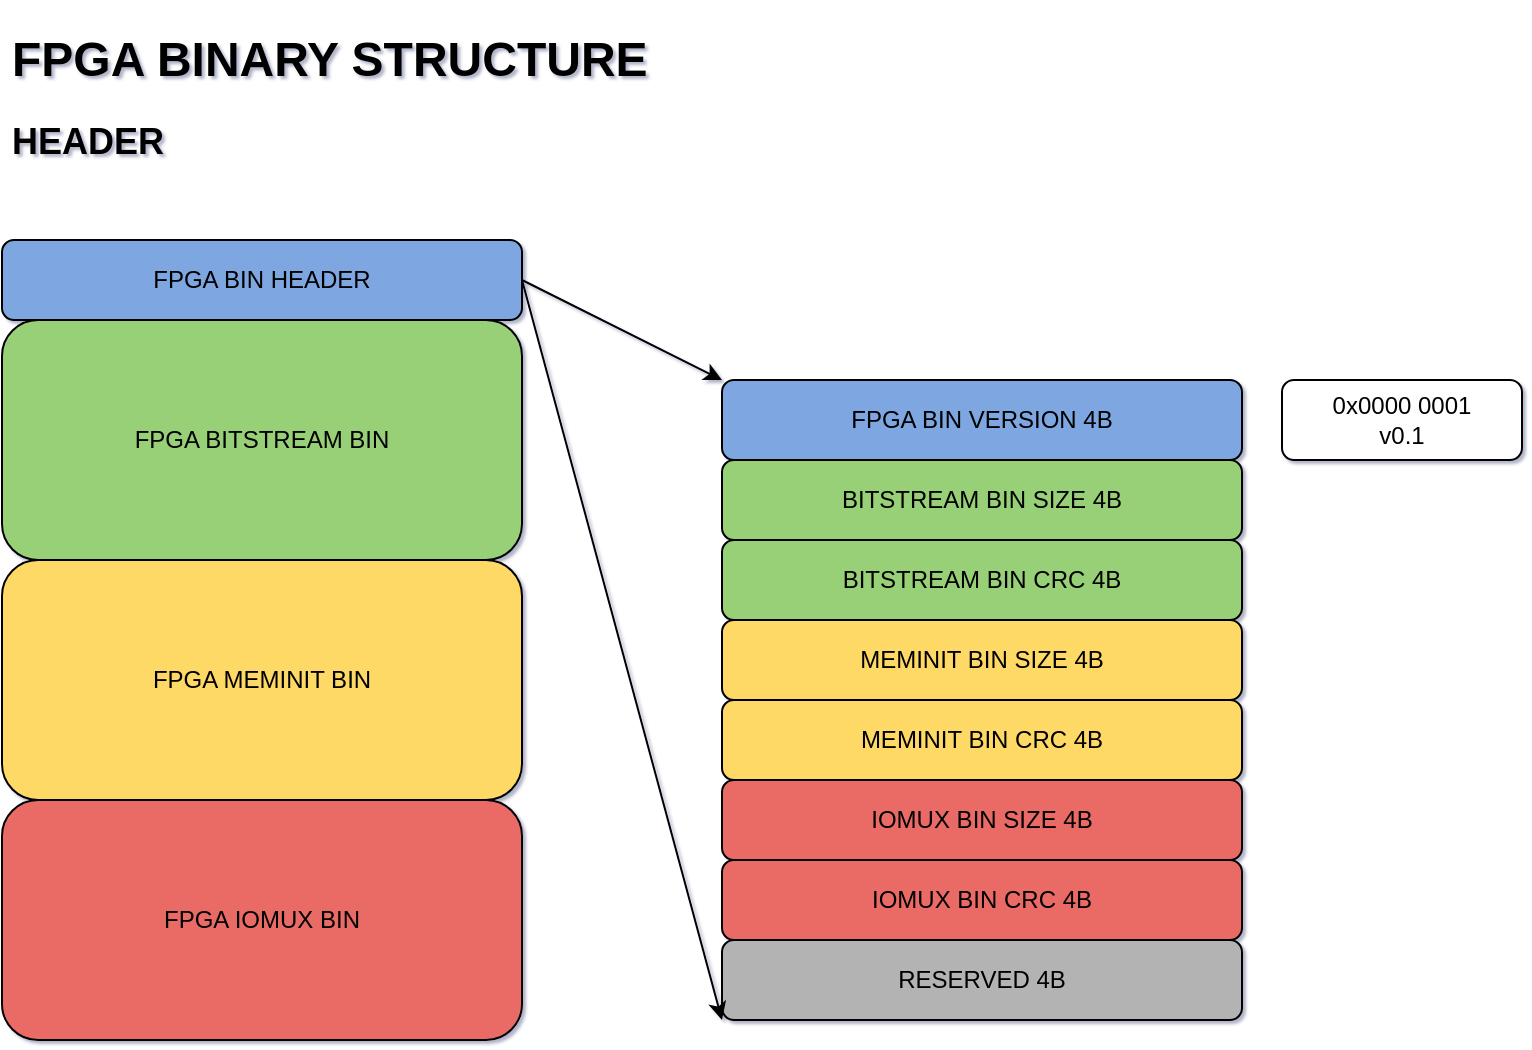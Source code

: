 <mxfile version="13.6.5" pages="4">
    <diagram id="zs6TifJFR34dfvWJ820B" name="header">
        <mxGraphModel dx="1026" dy="968" grid="1" gridSize="10" guides="1" tooltips="1" connect="0" arrows="1" fold="1" page="1" pageScale="1" pageWidth="850" pageHeight="1100" background="#ffffff" math="0" shadow="1">
            <root>
                <mxCell id="0"/>
                <mxCell id="1" parent="0"/>
                <mxCell id="NZ37hKzB5TpYFF4TYw-a-1" value="&lt;div&gt;FPGA BIN HEADER&lt;/div&gt;" style="rounded=1;whiteSpace=wrap;html=1;fillColor=#7EA6E0;" parent="1" vertex="1">
                    <mxGeometry x="45" y="150" width="260" height="40" as="geometry"/>
                </mxCell>
                <mxCell id="NZ37hKzB5TpYFF4TYw-a-2" value="&lt;div&gt;FPGA BITSTREAM BIN&lt;br&gt;&lt;/div&gt;" style="rounded=1;whiteSpace=wrap;html=1;fillColor=#97D077;" parent="1" vertex="1">
                    <mxGeometry x="45" y="190" width="260" height="120" as="geometry"/>
                </mxCell>
                <mxCell id="NZ37hKzB5TpYFF4TYw-a-3" value="&lt;div&gt;FPGA IOMUX BIN&lt;br&gt;&lt;/div&gt;" style="rounded=1;whiteSpace=wrap;html=1;fillColor=#EA6B66;" parent="1" vertex="1">
                    <mxGeometry x="45" y="430" width="260" height="120" as="geometry"/>
                </mxCell>
                <mxCell id="NZ37hKzB5TpYFF4TYw-a-4" value="&lt;div&gt;FPGA MEMINIT BIN&lt;br&gt;&lt;/div&gt;" style="rounded=1;whiteSpace=wrap;html=1;fillColor=#FFD966;" parent="1" vertex="1">
                    <mxGeometry x="45" y="310" width="260" height="120" as="geometry"/>
                </mxCell>
                <mxCell id="NZ37hKzB5TpYFF4TYw-a-5" value="FPGA BIN VERSION 4B" style="rounded=1;whiteSpace=wrap;html=1;fillColor=#7EA6E0;" parent="1" vertex="1">
                    <mxGeometry x="405" y="220" width="260" height="40" as="geometry"/>
                </mxCell>
                <mxCell id="NZ37hKzB5TpYFF4TYw-a-6" value="BITSTREAM BIN SIZE 4B" style="rounded=1;whiteSpace=wrap;html=1;fillColor=#97D077;" parent="1" vertex="1">
                    <mxGeometry x="405" y="260" width="260" height="40" as="geometry"/>
                </mxCell>
                <mxCell id="NZ37hKzB5TpYFF4TYw-a-7" value="BITSTREAM BIN CRC 4B" style="rounded=1;whiteSpace=wrap;html=1;fillColor=#97D077;" parent="1" vertex="1">
                    <mxGeometry x="405" y="300" width="260" height="40" as="geometry"/>
                </mxCell>
                <mxCell id="NZ37hKzB5TpYFF4TYw-a-8" value="MEMINIT BIN SIZE 4B" style="rounded=1;whiteSpace=wrap;html=1;fillColor=#FFD966;" parent="1" vertex="1">
                    <mxGeometry x="405" y="340" width="260" height="40" as="geometry"/>
                </mxCell>
                <mxCell id="NZ37hKzB5TpYFF4TYw-a-9" value="MEMINIT BIN CRC 4B" style="rounded=1;whiteSpace=wrap;html=1;fillColor=#FFD966;" parent="1" vertex="1">
                    <mxGeometry x="405" y="380" width="260" height="40" as="geometry"/>
                </mxCell>
                <mxCell id="NZ37hKzB5TpYFF4TYw-a-10" value="IOMUX BIN SIZE 4B" style="rounded=1;whiteSpace=wrap;html=1;fillColor=#EA6B66;" parent="1" vertex="1">
                    <mxGeometry x="405" y="420" width="260" height="40" as="geometry"/>
                </mxCell>
                <mxCell id="NZ37hKzB5TpYFF4TYw-a-11" value="RESERVED 4B" style="rounded=1;whiteSpace=wrap;html=1;fillColor=#B3B3B3;" parent="1" vertex="1">
                    <mxGeometry x="405" y="500" width="260" height="40" as="geometry"/>
                </mxCell>
                <mxCell id="NZ37hKzB5TpYFF4TYw-a-12" value="" style="endArrow=classic;html=1;exitX=1;exitY=0.5;exitDx=0;exitDy=0;entryX=0;entryY=0;entryDx=0;entryDy=0;" parent="1" source="NZ37hKzB5TpYFF4TYw-a-1" target="NZ37hKzB5TpYFF4TYw-a-5" edge="1">
                    <mxGeometry width="50" height="50" relative="1" as="geometry">
                        <mxPoint x="475" y="180" as="sourcePoint"/>
                        <mxPoint x="405" y="220" as="targetPoint"/>
                    </mxGeometry>
                </mxCell>
                <mxCell id="NZ37hKzB5TpYFF4TYw-a-13" value="" style="endArrow=classic;html=1;exitX=1;exitY=0.5;exitDx=0;exitDy=0;entryX=0;entryY=1;entryDx=0;entryDy=0;" parent="1" source="NZ37hKzB5TpYFF4TYw-a-1" target="NZ37hKzB5TpYFF4TYw-a-11" edge="1">
                    <mxGeometry width="50" height="50" relative="1" as="geometry">
                        <mxPoint x="455" y="580" as="sourcePoint"/>
                        <mxPoint x="505" y="530" as="targetPoint"/>
                    </mxGeometry>
                </mxCell>
                <mxCell id="NZ37hKzB5TpYFF4TYw-a-14" value="&lt;h1&gt;FPGA BINARY STRUCTURE&lt;br&gt;&lt;/h1&gt;&lt;p&gt;&lt;b&gt;&lt;font style=&quot;font-size: 18px&quot;&gt;HEADER&lt;/font&gt;&lt;/b&gt;&lt;br&gt;&lt;/p&gt;" style="text;html=1;strokeColor=none;fillColor=none;spacing=5;spacingTop=-20;whiteSpace=wrap;overflow=hidden;rounded=0;" parent="1" vertex="1">
                    <mxGeometry x="45" y="40" width="330" height="80" as="geometry"/>
                </mxCell>
                <mxCell id="NZ37hKzB5TpYFF4TYw-a-15" value="&lt;div&gt;0x0000 0001&lt;/div&gt;&lt;div&gt;v0.1&lt;br&gt;&lt;/div&gt;" style="rounded=1;whiteSpace=wrap;html=1;fillColor=#FFFFFF;" parent="1" vertex="1">
                    <mxGeometry x="685" y="220" width="120" height="40" as="geometry"/>
                </mxCell>
                <mxCell id="YljPpI7rPf85vw6zAqOv-1" value="IOMUX BIN CRC 4B" style="rounded=1;whiteSpace=wrap;html=1;fillColor=#EA6B66;" parent="1" vertex="1">
                    <mxGeometry x="405" y="460" width="260" height="40" as="geometry"/>
                </mxCell>
            </root>
        </mxGraphModel>
    </diagram>
    <diagram id="0i4zK8VX27Sp79aWL-fW" name="bitstream">
        <mxGraphModel dx="989" dy="613" grid="1" gridSize="10" guides="1" tooltips="1" connect="1" arrows="1" fold="1" page="1" pageScale="1" pageWidth="850" pageHeight="1100" background="#ffffff" math="0" shadow="0">
            <root>
                <mxCell id="5lB93eU8rxpjtQvUX2yE-0"/>
                <mxCell id="5lB93eU8rxpjtQvUX2yE-1" parent="5lB93eU8rxpjtQvUX2yE-0"/>
                <mxCell id="8EctooYR8JWANznIS-aV-0" value="&lt;div&gt;FPGA BIN HEADER&lt;/div&gt;" style="rounded=1;whiteSpace=wrap;html=1;fillColor=#7EA6E0;" parent="5lB93eU8rxpjtQvUX2yE-1" vertex="1">
                    <mxGeometry x="45" y="150" width="260" height="40" as="geometry"/>
                </mxCell>
                <mxCell id="8EctooYR8JWANznIS-aV-1" value="&lt;div&gt;FPGA BITSTREAM BIN&lt;br&gt;&lt;/div&gt;" style="rounded=1;whiteSpace=wrap;html=1;fillColor=#97D077;" parent="5lB93eU8rxpjtQvUX2yE-1" vertex="1">
                    <mxGeometry x="45" y="190" width="260" height="120" as="geometry"/>
                </mxCell>
                <mxCell id="8EctooYR8JWANznIS-aV-2" value="&lt;div&gt;FPGA IOMUX BIN&lt;br&gt;&lt;/div&gt;" style="rounded=1;whiteSpace=wrap;html=1;fillColor=#EA6B66;" parent="5lB93eU8rxpjtQvUX2yE-1" vertex="1">
                    <mxGeometry x="45" y="430" width="260" height="120" as="geometry"/>
                </mxCell>
                <mxCell id="8EctooYR8JWANznIS-aV-3" value="&lt;div&gt;FPGA MEMINIT BIN&lt;br&gt;&lt;/div&gt;" style="rounded=1;whiteSpace=wrap;html=1;fillColor=#FFD966;" parent="5lB93eU8rxpjtQvUX2yE-1" vertex="1">
                    <mxGeometry x="45" y="310" width="260" height="120" as="geometry"/>
                </mxCell>
                <mxCell id="8EctooYR8JWANznIS-aV-5" value="BITSTREAM WORD 1 4B" style="rounded=1;whiteSpace=wrap;html=1;fillColor=#97D077;" parent="5lB93eU8rxpjtQvUX2yE-1" vertex="1">
                    <mxGeometry x="405" y="260" width="260" height="40" as="geometry"/>
                </mxCell>
                <mxCell id="8EctooYR8JWANznIS-aV-6" value="BITSTREAM WORD 2 4B" style="rounded=1;whiteSpace=wrap;html=1;fillColor=#97D077;" parent="5lB93eU8rxpjtQvUX2yE-1" vertex="1">
                    <mxGeometry x="405" y="300" width="260" height="40" as="geometry"/>
                </mxCell>
                <mxCell id="8EctooYR8JWANznIS-aV-11" value="" style="endArrow=classic;html=1;exitX=1;exitY=0.5;exitDx=0;exitDy=0;entryX=0;entryY=0;entryDx=0;entryDy=0;" parent="5lB93eU8rxpjtQvUX2yE-1" source="8EctooYR8JWANznIS-aV-1" edge="1">
                    <mxGeometry width="50" height="50" relative="1" as="geometry">
                        <mxPoint x="475" y="180" as="sourcePoint"/>
                        <mxPoint x="405" y="220.0" as="targetPoint"/>
                    </mxGeometry>
                </mxCell>
                <mxCell id="8EctooYR8JWANznIS-aV-12" value="" style="endArrow=classic;html=1;exitX=1;exitY=0.5;exitDx=0;exitDy=0;entryX=0;entryY=1;entryDx=0;entryDy=0;" parent="5lB93eU8rxpjtQvUX2yE-1" source="8EctooYR8JWANznIS-aV-1" edge="1">
                    <mxGeometry width="50" height="50" relative="1" as="geometry">
                        <mxPoint x="455" y="580" as="sourcePoint"/>
                        <mxPoint x="405" y="500" as="targetPoint"/>
                    </mxGeometry>
                </mxCell>
                <mxCell id="8EctooYR8JWANznIS-aV-13" value="&lt;h1&gt;FPGA BINARY STRUCTURE&lt;br&gt;&lt;/h1&gt;&lt;p&gt;&lt;b&gt;&lt;font style=&quot;font-size: 18px&quot;&gt;BITSTREAM&lt;/font&gt;&lt;/b&gt;&lt;br&gt;&lt;/p&gt;" style="text;html=1;strokeColor=none;fillColor=none;spacing=5;spacingTop=-20;whiteSpace=wrap;overflow=hidden;rounded=0;" parent="5lB93eU8rxpjtQvUX2yE-1" vertex="1">
                    <mxGeometry x="45" y="40" width="330" height="80" as="geometry"/>
                </mxCell>
                <mxCell id="-wLPI6ti6Y8MJahMRPuA-0" value="BITSTREAM WORD 0 4B" style="rounded=1;whiteSpace=wrap;html=1;fillColor=#97D077;" parent="5lB93eU8rxpjtQvUX2yE-1" vertex="1">
                    <mxGeometry x="405" y="220" width="260" height="40" as="geometry"/>
                </mxCell>
                <mxCell id="-wLPI6ti6Y8MJahMRPuA-1" value="BITSTREAM WORDs ..." style="rounded=1;whiteSpace=wrap;html=1;fillColor=#97D077;" parent="5lB93eU8rxpjtQvUX2yE-1" vertex="1">
                    <mxGeometry x="405" y="340" width="260" height="120" as="geometry"/>
                </mxCell>
                <mxCell id="-wLPI6ti6Y8MJahMRPuA-2" value="BITSTREAM WORD N 4B" style="rounded=1;whiteSpace=wrap;html=1;fillColor=#97D077;" parent="5lB93eU8rxpjtQvUX2yE-1" vertex="1">
                    <mxGeometry x="405" y="460" width="260" height="40" as="geometry"/>
                </mxCell>
            </root>
        </mxGraphModel>
    </diagram>
    <diagram id="zCNZDx2-F9tS3jyGKbsN" name="meminit">
        <mxGraphModel dx="989" dy="613" grid="1" gridSize="10" guides="1" tooltips="1" connect="1" arrows="1" fold="1" page="1" pageScale="1" pageWidth="850" pageHeight="1100" background="#ffffff" math="0" shadow="0">
            <root>
                <mxCell id="_g6JHhyYYA-KE8JZwOdu-0"/>
                <mxCell id="_g6JHhyYYA-KE8JZwOdu-1" parent="_g6JHhyYYA-KE8JZwOdu-0"/>
                <mxCell id="hLSmzbwxWjhp8OIqOBMe-0" value="&lt;div&gt;FPGA BIN HEADER&lt;/div&gt;" style="rounded=1;whiteSpace=wrap;html=1;fillColor=#7EA6E0;" parent="_g6JHhyYYA-KE8JZwOdu-1" vertex="1">
                    <mxGeometry x="45" y="150" width="260" height="40" as="geometry"/>
                </mxCell>
                <mxCell id="hLSmzbwxWjhp8OIqOBMe-1" value="&lt;div&gt;FPGA BITSTREAM BIN&lt;br&gt;&lt;/div&gt;" style="rounded=1;whiteSpace=wrap;html=1;fillColor=#97D077;" parent="_g6JHhyYYA-KE8JZwOdu-1" vertex="1">
                    <mxGeometry x="45" y="190" width="260" height="120" as="geometry"/>
                </mxCell>
                <mxCell id="hLSmzbwxWjhp8OIqOBMe-2" value="&lt;div&gt;FPGA IOMUX BIN&lt;br&gt;&lt;/div&gt;" style="rounded=1;whiteSpace=wrap;html=1;fillColor=#EA6B66;" parent="_g6JHhyYYA-KE8JZwOdu-1" vertex="1">
                    <mxGeometry x="45" y="430" width="260" height="120" as="geometry"/>
                </mxCell>
                <mxCell id="hLSmzbwxWjhp8OIqOBMe-3" value="&lt;div&gt;FPGA MEMINIT BIN&lt;br&gt;&lt;/div&gt;" style="rounded=1;whiteSpace=wrap;html=1;fillColor=#FFD966;" parent="_g6JHhyYYA-KE8JZwOdu-1" vertex="1">
                    <mxGeometry x="45" y="310" width="260" height="120" as="geometry"/>
                </mxCell>
                <mxCell id="hLSmzbwxWjhp8OIqOBMe-4" value="MEMINIT SECTION 0 SIZE 4B" style="rounded=1;whiteSpace=wrap;html=1;fillColor=#FFD966;" parent="_g6JHhyYYA-KE8JZwOdu-1" vertex="1">
                    <mxGeometry x="690" y="360" width="260" height="40" as="geometry"/>
                </mxCell>
                <mxCell id="hLSmzbwxWjhp8OIqOBMe-5" value="&lt;div&gt;MEMINIT SECTION 0 VALUE WORDS&lt;/div&gt;&lt;div&gt;[SIZE B]&lt;/div&gt;" style="rounded=1;whiteSpace=wrap;html=1;fillColor=#FFD966;" parent="_g6JHhyYYA-KE8JZwOdu-1" vertex="1">
                    <mxGeometry x="690" y="400" width="260" height="40" as="geometry"/>
                </mxCell>
                <mxCell id="hLSmzbwxWjhp8OIqOBMe-6" value="" style="endArrow=classic;html=1;exitX=1;exitY=0.5;exitDx=0;exitDy=0;entryX=0;entryY=0;entryDx=0;entryDy=0;" parent="_g6JHhyYYA-KE8JZwOdu-1" source="hLSmzbwxWjhp8OIqOBMe-3" target="hLSmzbwxWjhp8OIqOBMe-14" edge="1">
                    <mxGeometry width="50" height="50" relative="1" as="geometry">
                        <mxPoint x="475" y="180" as="sourcePoint"/>
                        <mxPoint x="405" y="220.0" as="targetPoint"/>
                    </mxGeometry>
                </mxCell>
                <mxCell id="hLSmzbwxWjhp8OIqOBMe-7" value="" style="endArrow=classic;html=1;exitX=1;exitY=0.5;exitDx=0;exitDy=0;entryX=0;entryY=1;entryDx=0;entryDy=0;" parent="_g6JHhyYYA-KE8JZwOdu-1" source="hLSmzbwxWjhp8OIqOBMe-3" target="hLSmzbwxWjhp8OIqOBMe-17" edge="1">
                    <mxGeometry width="50" height="50" relative="1" as="geometry">
                        <mxPoint x="455" y="580" as="sourcePoint"/>
                        <mxPoint x="405" y="500" as="targetPoint"/>
                    </mxGeometry>
                </mxCell>
                <mxCell id="hLSmzbwxWjhp8OIqOBMe-8" value="&lt;h1&gt;FPGA BINARY STRUCTURE&lt;br&gt;&lt;/h1&gt;&lt;p&gt;&lt;b&gt;&lt;font style=&quot;font-size: 18px&quot;&gt;MEMINIT&lt;/font&gt;&lt;/b&gt;&lt;br&gt;&lt;/p&gt;" style="text;html=1;strokeColor=none;fillColor=none;spacing=5;spacingTop=-20;whiteSpace=wrap;overflow=hidden;rounded=0;" parent="_g6JHhyYYA-KE8JZwOdu-1" vertex="1">
                    <mxGeometry x="45" y="40" width="330" height="80" as="geometry"/>
                </mxCell>
                <mxCell id="hLSmzbwxWjhp8OIqOBMe-9" value="MEMINIT SECTION 0 START ADDR 4B" style="rounded=1;whiteSpace=wrap;html=1;fillColor=#FFD966;" parent="_g6JHhyYYA-KE8JZwOdu-1" vertex="1">
                    <mxGeometry x="690" y="320" width="260" height="40" as="geometry"/>
                </mxCell>
                <mxCell id="hLSmzbwxWjhp8OIqOBMe-14" value="MEMINIT SECTION 0" style="rounded=1;whiteSpace=wrap;html=1;fillColor=#FFD966;" parent="_g6JHhyYYA-KE8JZwOdu-1" vertex="1">
                    <mxGeometry x="360" y="290" width="260" height="40" as="geometry"/>
                </mxCell>
                <mxCell id="hLSmzbwxWjhp8OIqOBMe-15" value="MEMINIT SECTION 1" style="rounded=1;whiteSpace=wrap;html=1;fillColor=#FFD966;" parent="_g6JHhyYYA-KE8JZwOdu-1" vertex="1">
                    <mxGeometry x="360" y="330" width="260" height="40" as="geometry"/>
                </mxCell>
                <mxCell id="hLSmzbwxWjhp8OIqOBMe-16" value="MEMINIT SECTION ..." style="rounded=1;whiteSpace=wrap;html=1;fillColor=#FFD966;" parent="_g6JHhyYYA-KE8JZwOdu-1" vertex="1">
                    <mxGeometry x="360" y="370" width="260" height="40" as="geometry"/>
                </mxCell>
                <mxCell id="hLSmzbwxWjhp8OIqOBMe-17" value="MEMINIT SECTION N" style="rounded=1;whiteSpace=wrap;html=1;fillColor=#FFD966;" parent="_g6JHhyYYA-KE8JZwOdu-1" vertex="1">
                    <mxGeometry x="360" y="410" width="260" height="40" as="geometry"/>
                </mxCell>
                <mxCell id="hLSmzbwxWjhp8OIqOBMe-18" value="" style="endArrow=classic;html=1;exitX=1;exitY=0.5;exitDx=0;exitDy=0;entryX=0;entryY=0;entryDx=0;entryDy=0;" parent="_g6JHhyYYA-KE8JZwOdu-1" source="hLSmzbwxWjhp8OIqOBMe-14" target="hLSmzbwxWjhp8OIqOBMe-9" edge="1">
                    <mxGeometry width="50" height="50" relative="1" as="geometry">
                        <mxPoint x="350" y="690" as="sourcePoint"/>
                        <mxPoint x="400" y="640" as="targetPoint"/>
                    </mxGeometry>
                </mxCell>
                <mxCell id="hLSmzbwxWjhp8OIqOBMe-20" value="" style="endArrow=classic;html=1;exitX=1;exitY=0.5;exitDx=0;exitDy=0;entryX=0;entryY=1;entryDx=0;entryDy=0;" parent="_g6JHhyYYA-KE8JZwOdu-1" source="hLSmzbwxWjhp8OIqOBMe-14" target="hLSmzbwxWjhp8OIqOBMe-5" edge="1">
                    <mxGeometry width="50" height="50" relative="1" as="geometry">
                        <mxPoint x="630" y="670" as="sourcePoint"/>
                        <mxPoint x="690" y="510" as="targetPoint"/>
                    </mxGeometry>
                </mxCell>
            </root>
        </mxGraphModel>
    </diagram>
    <diagram id="0VLfFM8AdqEgVoO2ezs3" name="iomux">
        <mxGraphModel dx="989" dy="613" grid="1" gridSize="10" guides="1" tooltips="1" connect="1" arrows="1" fold="1" page="1" pageScale="1" pageWidth="850" pageHeight="1100" background="#ffffff" math="0" shadow="0">
            <root>
                <mxCell id="SK1W7nOqpnPjAOKCd3be-0"/>
                <mxCell id="SK1W7nOqpnPjAOKCd3be-1" parent="SK1W7nOqpnPjAOKCd3be-0"/>
                <mxCell id="70My6xYHqhUKVlmFIiMn-0" value="&lt;div&gt;FPGA BIN HEADER&lt;/div&gt;" style="rounded=1;whiteSpace=wrap;html=1;fillColor=#7EA6E0;" parent="SK1W7nOqpnPjAOKCd3be-1" vertex="1">
                    <mxGeometry x="45" y="150" width="260" height="40" as="geometry"/>
                </mxCell>
                <mxCell id="70My6xYHqhUKVlmFIiMn-1" value="&lt;div&gt;FPGA BITSTREAM BIN&lt;br&gt;&lt;/div&gt;" style="rounded=1;whiteSpace=wrap;html=1;fillColor=#97D077;" parent="SK1W7nOqpnPjAOKCd3be-1" vertex="1">
                    <mxGeometry x="45" y="190" width="260" height="120" as="geometry"/>
                </mxCell>
                <mxCell id="70My6xYHqhUKVlmFIiMn-2" value="&lt;div&gt;FPGA IOMUX BIN&lt;br&gt;&lt;/div&gt;" style="rounded=1;whiteSpace=wrap;html=1;fillColor=#EA6B66;" parent="SK1W7nOqpnPjAOKCd3be-1" vertex="1">
                    <mxGeometry x="45" y="430" width="260" height="120" as="geometry"/>
                </mxCell>
                <mxCell id="70My6xYHqhUKVlmFIiMn-3" value="&lt;div&gt;FPGA MEMINIT BIN&lt;br&gt;&lt;/div&gt;" style="rounded=1;whiteSpace=wrap;html=1;fillColor=#FFD966;" parent="SK1W7nOqpnPjAOKCd3be-1" vertex="1">
                    <mxGeometry x="45" y="310" width="260" height="120" as="geometry"/>
                </mxCell>
                <mxCell id="70My6xYHqhUKVlmFIiMn-4" value="IOMUX 0 REG VALUE 4B" style="rounded=1;whiteSpace=wrap;html=1;fillColor=#EA6B66;" parent="SK1W7nOqpnPjAOKCd3be-1" vertex="1">
                    <mxGeometry x="405" y="260" width="260" height="40" as="geometry"/>
                </mxCell>
                <mxCell id="70My6xYHqhUKVlmFIiMn-6" value="" style="endArrow=classic;html=1;exitX=1;exitY=0.5;exitDx=0;exitDy=0;entryX=0;entryY=0;entryDx=0;entryDy=0;" parent="SK1W7nOqpnPjAOKCd3be-1" source="70My6xYHqhUKVlmFIiMn-2" edge="1">
                    <mxGeometry width="50" height="50" relative="1" as="geometry">
                        <mxPoint x="475" y="180" as="sourcePoint"/>
                        <mxPoint x="405" y="220.0" as="targetPoint"/>
                    </mxGeometry>
                </mxCell>
                <mxCell id="70My6xYHqhUKVlmFIiMn-7" value="" style="endArrow=classic;html=1;exitX=1;exitY=0.5;exitDx=0;exitDy=0;entryX=0;entryY=0.75;entryDx=0;entryDy=0;" parent="SK1W7nOqpnPjAOKCd3be-1" source="70My6xYHqhUKVlmFIiMn-2" target="70My6xYHqhUKVlmFIiMn-16" edge="1">
                    <mxGeometry width="50" height="50" relative="1" as="geometry">
                        <mxPoint x="455" y="580" as="sourcePoint"/>
                        <mxPoint x="405" y="500" as="targetPoint"/>
                    </mxGeometry>
                </mxCell>
                <mxCell id="70My6xYHqhUKVlmFIiMn-8" value="&lt;h1&gt;FPGA BINARY STRUCTURE&lt;br&gt;&lt;/h1&gt;&lt;p&gt;&lt;b&gt;&lt;font style=&quot;font-size: 18px&quot;&gt;IOMUX&lt;/font&gt;&lt;/b&gt;&lt;br&gt;&lt;/p&gt;" style="text;html=1;strokeColor=none;fillColor=none;spacing=5;spacingTop=-20;whiteSpace=wrap;overflow=hidden;rounded=0;" parent="SK1W7nOqpnPjAOKCd3be-1" vertex="1">
                    <mxGeometry x="45" y="40" width="330" height="80" as="geometry"/>
                </mxCell>
                <mxCell id="70My6xYHqhUKVlmFIiMn-9" value="IOMUX 0 REG ADDR 4B" style="rounded=1;whiteSpace=wrap;html=1;fillColor=#EA6B66;" parent="SK1W7nOqpnPjAOKCd3be-1" vertex="1">
                    <mxGeometry x="405" y="220" width="260" height="40" as="geometry"/>
                </mxCell>
                <mxCell id="70My6xYHqhUKVlmFIiMn-12" value="IOMUX 1 REG VALUE 4B" style="rounded=1;whiteSpace=wrap;html=1;fillColor=#EA6B66;" parent="SK1W7nOqpnPjAOKCd3be-1" vertex="1">
                    <mxGeometry x="405" y="340" width="260" height="40" as="geometry"/>
                </mxCell>
                <mxCell id="70My6xYHqhUKVlmFIiMn-13" value="IOMUX 1 REG ADDR 4B" style="rounded=1;whiteSpace=wrap;html=1;fillColor=#EA6B66;" parent="SK1W7nOqpnPjAOKCd3be-1" vertex="1">
                    <mxGeometry x="405" y="300" width="260" height="40" as="geometry"/>
                </mxCell>
                <mxCell id="70My6xYHqhUKVlmFIiMn-14" value="IOMUX REG VALUE ... 4B" style="rounded=1;whiteSpace=wrap;html=1;fillColor=#EA6B66;" parent="SK1W7nOqpnPjAOKCd3be-1" vertex="1">
                    <mxGeometry x="405" y="420" width="260" height="40" as="geometry"/>
                </mxCell>
                <mxCell id="70My6xYHqhUKVlmFIiMn-15" value="IOMUX REG ADDR ... 4B" style="rounded=1;whiteSpace=wrap;html=1;fillColor=#EA6B66;" parent="SK1W7nOqpnPjAOKCd3be-1" vertex="1">
                    <mxGeometry x="405" y="380" width="260" height="40" as="geometry"/>
                </mxCell>
                <mxCell id="70My6xYHqhUKVlmFIiMn-16" value="IOMUX N REG VALUE 4B" style="rounded=1;whiteSpace=wrap;html=1;fillColor=#EA6B66;" parent="SK1W7nOqpnPjAOKCd3be-1" vertex="1">
                    <mxGeometry x="405" y="500" width="260" height="40" as="geometry"/>
                </mxCell>
                <mxCell id="70My6xYHqhUKVlmFIiMn-17" value="IOMUX N REG ADDR 4B" style="rounded=1;whiteSpace=wrap;html=1;fillColor=#EA6B66;" parent="SK1W7nOqpnPjAOKCd3be-1" vertex="1">
                    <mxGeometry x="405" y="460" width="260" height="40" as="geometry"/>
                </mxCell>
            </root>
        </mxGraphModel>
    </diagram>
</mxfile>